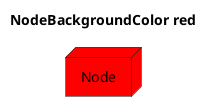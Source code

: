 @startuml
'!include ../../../plantuml-styles/plantuml-ae-skinparam-ex.iuml

skinparam NodeBackgroundColor red

title NodeBackgroundColor red

node Node
@enduml
